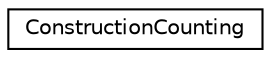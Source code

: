 digraph "Иерархия классов. Графический вид."
{
 // LATEX_PDF_SIZE
  edge [fontname="Helvetica",fontsize="10",labelfontname="Helvetica",labelfontsize="10"];
  node [fontname="Helvetica",fontsize="10",shape=record];
  rankdir="LR";
  Node0 [label="ConstructionCounting",height=0.2,width=0.4,color="black", fillcolor="white", style="filled",URL="$structConstructionCounting.html",tooltip=" "];
}
